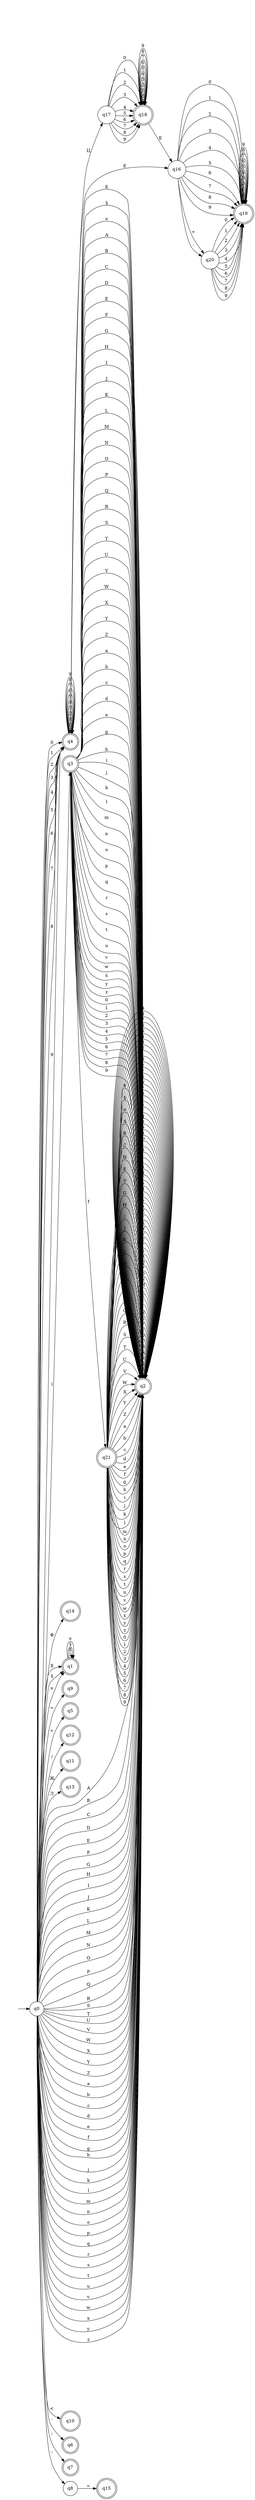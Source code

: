 digraph "DFA DIRECT - YALEX" {
	graph [rankdir=LR]
	"" [label="" shape=plaintext]
	q4 [label=q4 shape=doublecircle]
	q3 [label=q3 shape=doublecircle]
	q15 [label=q15 shape=doublecircle]
	q19 [label=q19 shape=doublecircle]
	q14 [label=q14 shape=doublecircle]
	q1 [label=q1 shape=doublecircle]
	q9 [label=q9 shape=doublecircle]
	q18 [label=q18 shape=doublecircle]
	q5 [label=q5 shape=doublecircle]
	q12 [label=q12 shape=doublecircle]
	q11 [label=q11 shape=doublecircle]
	q13 [label=q13 shape=doublecircle]
	q2 [label=q2 shape=doublecircle]
	q21 [label=q21 shape=doublecircle]
	q10 [label=q10 shape=doublecircle]
	q6 [label=q6 shape=doublecircle]
	q7 [label=q7 shape=doublecircle]
	q17 [label=q17 shape=circle]
	q8 [label=q8 shape=circle]
	q16 [label=q16 shape=circle]
	q0 [label=q0 shape=circle]
	q20 [label=q20 shape=circle]
	"" -> q0 [label=""]
	q0 -> q1 [label="ß"]
	q0 -> q1 [label="§"]
	q0 -> q1 [label="¤"]
	q0 -> q2 [label=A]
	q0 -> q2 [label=B]
	q0 -> q2 [label=C]
	q0 -> q2 [label=D]
	q0 -> q2 [label=E]
	q0 -> q2 [label=F]
	q0 -> q2 [label=G]
	q0 -> q2 [label=H]
	q0 -> q2 [label=I]
	q0 -> q2 [label=J]
	q0 -> q2 [label=K]
	q0 -> q2 [label=L]
	q0 -> q2 [label=M]
	q0 -> q2 [label=N]
	q0 -> q2 [label=O]
	q0 -> q2 [label=P]
	q0 -> q2 [label=Q]
	q0 -> q2 [label=R]
	q0 -> q2 [label=S]
	q0 -> q2 [label=T]
	q0 -> q2 [label=U]
	q0 -> q2 [label=V]
	q0 -> q2 [label=W]
	q0 -> q2 [label=X]
	q0 -> q2 [label=Y]
	q0 -> q2 [label=Z]
	q0 -> q2 [label=a]
	q0 -> q2 [label=b]
	q0 -> q2 [label=c]
	q0 -> q2 [label=d]
	q0 -> q2 [label=e]
	q0 -> q2 [label=f]
	q0 -> q2 [label=g]
	q0 -> q2 [label=h]
	q0 -> q3 [label=i]
	q0 -> q2 [label=j]
	q0 -> q2 [label=k]
	q0 -> q2 [label=l]
	q0 -> q2 [label=m]
	q0 -> q2 [label=n]
	q0 -> q2 [label=o]
	q0 -> q2 [label=p]
	q0 -> q2 [label=q]
	q0 -> q2 [label=r]
	q0 -> q2 [label=s]
	q0 -> q2 [label=t]
	q0 -> q2 [label=u]
	q0 -> q2 [label=v]
	q0 -> q2 [label=w]
	q0 -> q2 [label=x]
	q0 -> q2 [label=y]
	q0 -> q2 [label=z]
	q0 -> q4 [label=0]
	q0 -> q4 [label=1]
	q0 -> q4 [label=2]
	q0 -> q4 [label=3]
	q0 -> q4 [label=4]
	q0 -> q4 [label=5]
	q0 -> q4 [label=6]
	q0 -> q4 [label=7]
	q0 -> q4 [label=8]
	q0 -> q4 [label=9]
	q0 -> q5 [label="+"]
	q0 -> q6 [label="-"]
	q0 -> q7 [label=";"]
	q0 -> q8 [label=":"]
	q0 -> q9 [label="="]
	q0 -> q10 [label="<"]
	q0 -> q11 [label="Ж"]
	q0 -> q12 [label="/"]
	q0 -> q13 [label="Л"]
	q0 -> q14 [label="Ф"]
	q8 -> q15 [label="="]
	q4 -> q16 [label=E]
	q4 -> q4 [label=0]
	q4 -> q4 [label=1]
	q4 -> q4 [label=2]
	q4 -> q4 [label=3]
	q4 -> q4 [label=4]
	q4 -> q4 [label=5]
	q4 -> q4 [label=6]
	q4 -> q4 [label=7]
	q4 -> q4 [label=8]
	q4 -> q4 [label=9]
	q4 -> q17 [label="Ц"]
	q17 -> q18 [label=0]
	q17 -> q18 [label=1]
	q17 -> q18 [label=2]
	q17 -> q18 [label=3]
	q17 -> q18 [label=4]
	q17 -> q18 [label=5]
	q17 -> q18 [label=6]
	q17 -> q18 [label=7]
	q17 -> q18 [label=8]
	q17 -> q18 [label=9]
	q18 -> q16 [label=E]
	q18 -> q18 [label=0]
	q18 -> q18 [label=1]
	q18 -> q18 [label=2]
	q18 -> q18 [label=3]
	q18 -> q18 [label=4]
	q18 -> q18 [label=5]
	q18 -> q18 [label=6]
	q18 -> q18 [label=7]
	q18 -> q18 [label=8]
	q18 -> q18 [label=9]
	q16 -> q19 [label=0]
	q16 -> q19 [label=1]
	q16 -> q19 [label=2]
	q16 -> q19 [label=3]
	q16 -> q19 [label=4]
	q16 -> q19 [label=5]
	q16 -> q19 [label=6]
	q16 -> q19 [label=7]
	q16 -> q19 [label=8]
	q16 -> q19 [label=9]
	q16 -> q20 [label="+"]
	q16 -> q20 [label="-"]
	q20 -> q19 [label=0]
	q20 -> q19 [label=1]
	q20 -> q19 [label=2]
	q20 -> q19 [label=3]
	q20 -> q19 [label=4]
	q20 -> q19 [label=5]
	q20 -> q19 [label=6]
	q20 -> q19 [label=7]
	q20 -> q19 [label=8]
	q20 -> q19 [label=9]
	q19 -> q19 [label=0]
	q19 -> q19 [label=1]
	q19 -> q19 [label=2]
	q19 -> q19 [label=3]
	q19 -> q19 [label=4]
	q19 -> q19 [label=5]
	q19 -> q19 [label=6]
	q19 -> q19 [label=7]
	q19 -> q19 [label=8]
	q19 -> q19 [label=9]
	q3 -> q2 [label="ß"]
	q3 -> q2 [label="§"]
	q3 -> q2 [label="¤"]
	q3 -> q2 [label=A]
	q3 -> q2 [label=B]
	q3 -> q2 [label=C]
	q3 -> q2 [label=D]
	q3 -> q2 [label=E]
	q3 -> q2 [label=F]
	q3 -> q2 [label=G]
	q3 -> q2 [label=H]
	q3 -> q2 [label=I]
	q3 -> q2 [label=J]
	q3 -> q2 [label=K]
	q3 -> q2 [label=L]
	q3 -> q2 [label=M]
	q3 -> q2 [label=N]
	q3 -> q2 [label=O]
	q3 -> q2 [label=P]
	q3 -> q2 [label=Q]
	q3 -> q2 [label=R]
	q3 -> q2 [label=S]
	q3 -> q2 [label=T]
	q3 -> q2 [label=U]
	q3 -> q2 [label=V]
	q3 -> q2 [label=W]
	q3 -> q2 [label=X]
	q3 -> q2 [label=Y]
	q3 -> q2 [label=Z]
	q3 -> q2 [label=a]
	q3 -> q2 [label=b]
	q3 -> q2 [label=c]
	q3 -> q2 [label=d]
	q3 -> q2 [label=e]
	q3 -> q21 [label=f]
	q3 -> q2 [label=g]
	q3 -> q2 [label=h]
	q3 -> q2 [label=i]
	q3 -> q2 [label=j]
	q3 -> q2 [label=k]
	q3 -> q2 [label=l]
	q3 -> q2 [label=m]
	q3 -> q2 [label=n]
	q3 -> q2 [label=o]
	q3 -> q2 [label=p]
	q3 -> q2 [label=q]
	q3 -> q2 [label=r]
	q3 -> q2 [label=s]
	q3 -> q2 [label=t]
	q3 -> q2 [label=u]
	q3 -> q2 [label=v]
	q3 -> q2 [label=w]
	q3 -> q2 [label=x]
	q3 -> q2 [label=y]
	q3 -> q2 [label=z]
	q3 -> q2 [label=0]
	q3 -> q2 [label=1]
	q3 -> q2 [label=2]
	q3 -> q2 [label=3]
	q3 -> q2 [label=4]
	q3 -> q2 [label=5]
	q3 -> q2 [label=6]
	q3 -> q2 [label=7]
	q3 -> q2 [label=8]
	q3 -> q2 [label=9]
	q21 -> q2 [label="ß"]
	q21 -> q2 [label="§"]
	q21 -> q2 [label="¤"]
	q21 -> q2 [label=A]
	q21 -> q2 [label=B]
	q21 -> q2 [label=C]
	q21 -> q2 [label=D]
	q21 -> q2 [label=E]
	q21 -> q2 [label=F]
	q21 -> q2 [label=G]
	q21 -> q2 [label=H]
	q21 -> q2 [label=I]
	q21 -> q2 [label=J]
	q21 -> q2 [label=K]
	q21 -> q2 [label=L]
	q21 -> q2 [label=M]
	q21 -> q2 [label=N]
	q21 -> q2 [label=O]
	q21 -> q2 [label=P]
	q21 -> q2 [label=Q]
	q21 -> q2 [label=R]
	q21 -> q2 [label=S]
	q21 -> q2 [label=T]
	q21 -> q2 [label=U]
	q21 -> q2 [label=V]
	q21 -> q2 [label=W]
	q21 -> q2 [label=X]
	q21 -> q2 [label=Y]
	q21 -> q2 [label=Z]
	q21 -> q2 [label=a]
	q21 -> q2 [label=b]
	q21 -> q2 [label=c]
	q21 -> q2 [label=d]
	q21 -> q2 [label=e]
	q21 -> q2 [label=f]
	q21 -> q2 [label=g]
	q21 -> q2 [label=h]
	q21 -> q2 [label=i]
	q21 -> q2 [label=j]
	q21 -> q2 [label=k]
	q21 -> q2 [label=l]
	q21 -> q2 [label=m]
	q21 -> q2 [label=n]
	q21 -> q2 [label=o]
	q21 -> q2 [label=p]
	q21 -> q2 [label=q]
	q21 -> q2 [label=r]
	q21 -> q2 [label=s]
	q21 -> q2 [label=t]
	q21 -> q2 [label=u]
	q21 -> q2 [label=v]
	q21 -> q2 [label=w]
	q21 -> q2 [label=x]
	q21 -> q2 [label=y]
	q21 -> q2 [label=z]
	q21 -> q2 [label=0]
	q21 -> q2 [label=1]
	q21 -> q2 [label=2]
	q21 -> q2 [label=3]
	q21 -> q2 [label=4]
	q21 -> q2 [label=5]
	q21 -> q2 [label=6]
	q21 -> q2 [label=7]
	q21 -> q2 [label=8]
	q21 -> q2 [label=9]
	q2 -> q2 [label="ß"]
	q2 -> q2 [label="§"]
	q2 -> q2 [label="¤"]
	q2 -> q2 [label=A]
	q2 -> q2 [label=B]
	q2 -> q2 [label=C]
	q2 -> q2 [label=D]
	q2 -> q2 [label=E]
	q2 -> q2 [label=F]
	q2 -> q2 [label=G]
	q2 -> q2 [label=H]
	q2 -> q2 [label=I]
	q2 -> q2 [label=J]
	q2 -> q2 [label=K]
	q2 -> q2 [label=L]
	q2 -> q2 [label=M]
	q2 -> q2 [label=N]
	q2 -> q2 [label=O]
	q2 -> q2 [label=P]
	q2 -> q2 [label=Q]
	q2 -> q2 [label=R]
	q2 -> q2 [label=S]
	q2 -> q2 [label=T]
	q2 -> q2 [label=U]
	q2 -> q2 [label=V]
	q2 -> q2 [label=W]
	q2 -> q2 [label=X]
	q2 -> q2 [label=Y]
	q2 -> q2 [label=Z]
	q2 -> q2 [label=a]
	q2 -> q2 [label=b]
	q2 -> q2 [label=c]
	q2 -> q2 [label=d]
	q2 -> q2 [label=e]
	q2 -> q2 [label=f]
	q2 -> q2 [label=g]
	q2 -> q2 [label=h]
	q2 -> q2 [label=i]
	q2 -> q2 [label=j]
	q2 -> q2 [label=k]
	q2 -> q2 [label=l]
	q2 -> q2 [label=m]
	q2 -> q2 [label=n]
	q2 -> q2 [label=o]
	q2 -> q2 [label=p]
	q2 -> q2 [label=q]
	q2 -> q2 [label=r]
	q2 -> q2 [label=s]
	q2 -> q2 [label=t]
	q2 -> q2 [label=u]
	q2 -> q2 [label=v]
	q2 -> q2 [label=w]
	q2 -> q2 [label=x]
	q2 -> q2 [label=y]
	q2 -> q2 [label=z]
	q2 -> q2 [label=0]
	q2 -> q2 [label=1]
	q2 -> q2 [label=2]
	q2 -> q2 [label=3]
	q2 -> q2 [label=4]
	q2 -> q2 [label=5]
	q2 -> q2 [label=6]
	q2 -> q2 [label=7]
	q2 -> q2 [label=8]
	q2 -> q2 [label=9]
	q1 -> q1 [label="ß"]
	q1 -> q1 [label="§"]
	q1 -> q1 [label="¤"]
}
